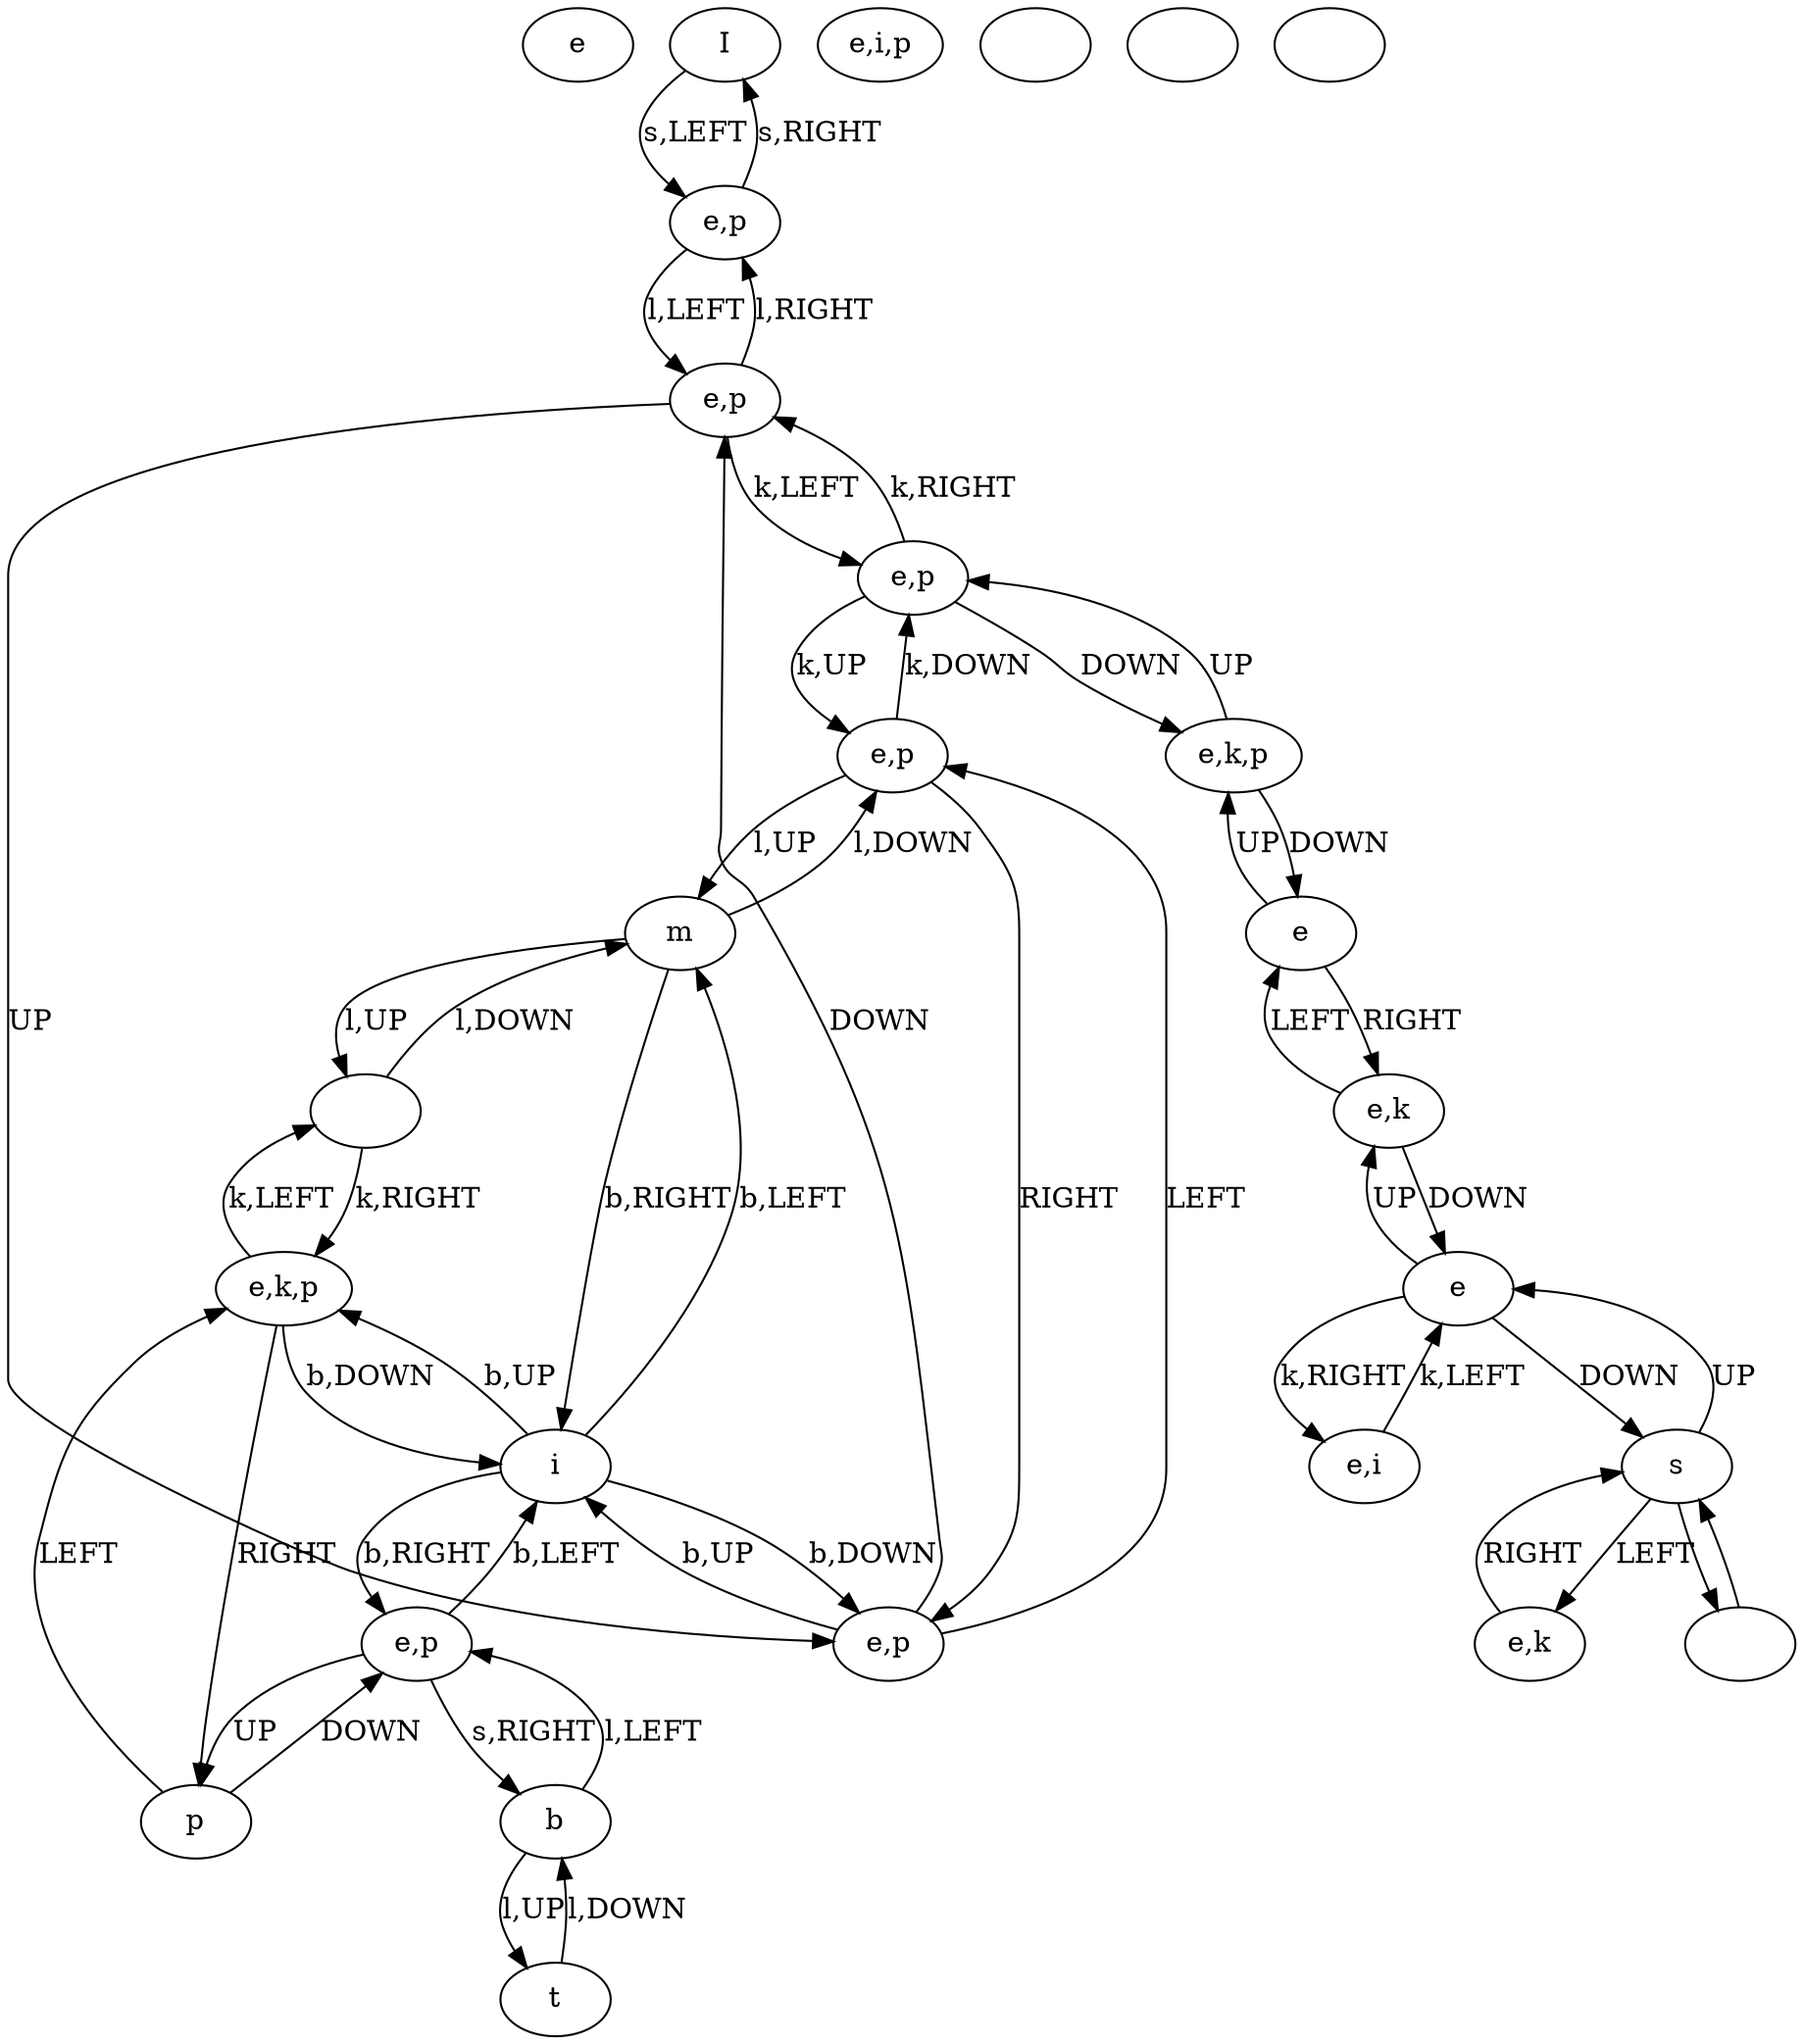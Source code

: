 digraph {
0 [label="e"]
1 [label="I"]
2 [label="e,i,p"]
3 [label=""]
4 [label=""]
5 [label=""]
6 [label="p"]
7 [label="t"]
8 [label=""]
9 [label=""]
10 [label="e,k"]
11 [label="s"]
12 [label="e,i"]
13 [label="e"]
14 [label="e"]
15 [label="e,k"]
16 [label="e,p"]
17 [label="e,k,p"]
18 [label="e,p"]
19 [label="e,p"]
20 [label="e,p"]
21 [label="e,p"]
22 [label="e,p"]
23 [label="b"]
24 [label="m"]
25 [label="i"]
26 [label="e,k,p"]
9 -> 11 [label=""]
11 -> 9 [label=""]
11 -> 10 [label="LEFT"]
10 -> 11 [label="RIGHT"]
11 -> 13 [label="UP"]
13 -> 11 [label="DOWN"]
13 -> 15 [label="UP"]
15 -> 13 [label="DOWN"]
15 -> 14 [label="LEFT"]
14 -> 15 [label="RIGHT"]
14 -> 17 [label="UP"]
17 -> 14 [label="DOWN"]
17 -> 16 [label="UP"]
16 -> 17 [label="DOWN"]
18 -> 1 [label="s,RIGHT"]
1 -> 18 [label="s,LEFT"]
20 -> 21 [label="RIGHT"]
21 -> 20 [label="LEFT"]
22 -> 6 [label="UP"]
6 -> 22 [label="DOWN"]
6 -> 26 [label="LEFT"]
26 -> 6 [label="RIGHT"]
24 -> 25 [label="b,RIGHT"]
25 -> 24 [label="b,LEFT"]
25 -> 22 [label="b,RIGHT"]
22 -> 25 [label="b,LEFT"]
25 -> 21 [label="b,DOWN"]
21 -> 25 [label="b,UP"]
25 -> 26 [label="b,UP"]
26 -> 25 [label="b,DOWN"]
13 -> 12 [label="k,RIGHT"]
12 -> 13 [label="k,LEFT"]
16 -> 19 [label="k,RIGHT"]
19 -> 16 [label="k,LEFT"]
16 -> 20 [label="k,UP"]
20 -> 16 [label="k,DOWN"]
19 -> 21 [label="UP"]
21 -> 19 [label="DOWN"]
19 -> 18 [label="l,RIGHT"]
18 -> 19 [label="l,LEFT"]
22 -> 23 [label="s,RIGHT"]
23 -> 22 [label="l,LEFT"]
23 -> 7 [label="l,UP"]
7 -> 23 [label="l,DOWN"]
24 -> 4 [label="l,UP"]
4 -> 24 [label="l,DOWN"]
24 -> 20 [label="l,DOWN"]
20 -> 24 [label="l,UP"]
4 -> 26 [label="k,RIGHT"]
26 -> 4 [label="k,LEFT"]
}
